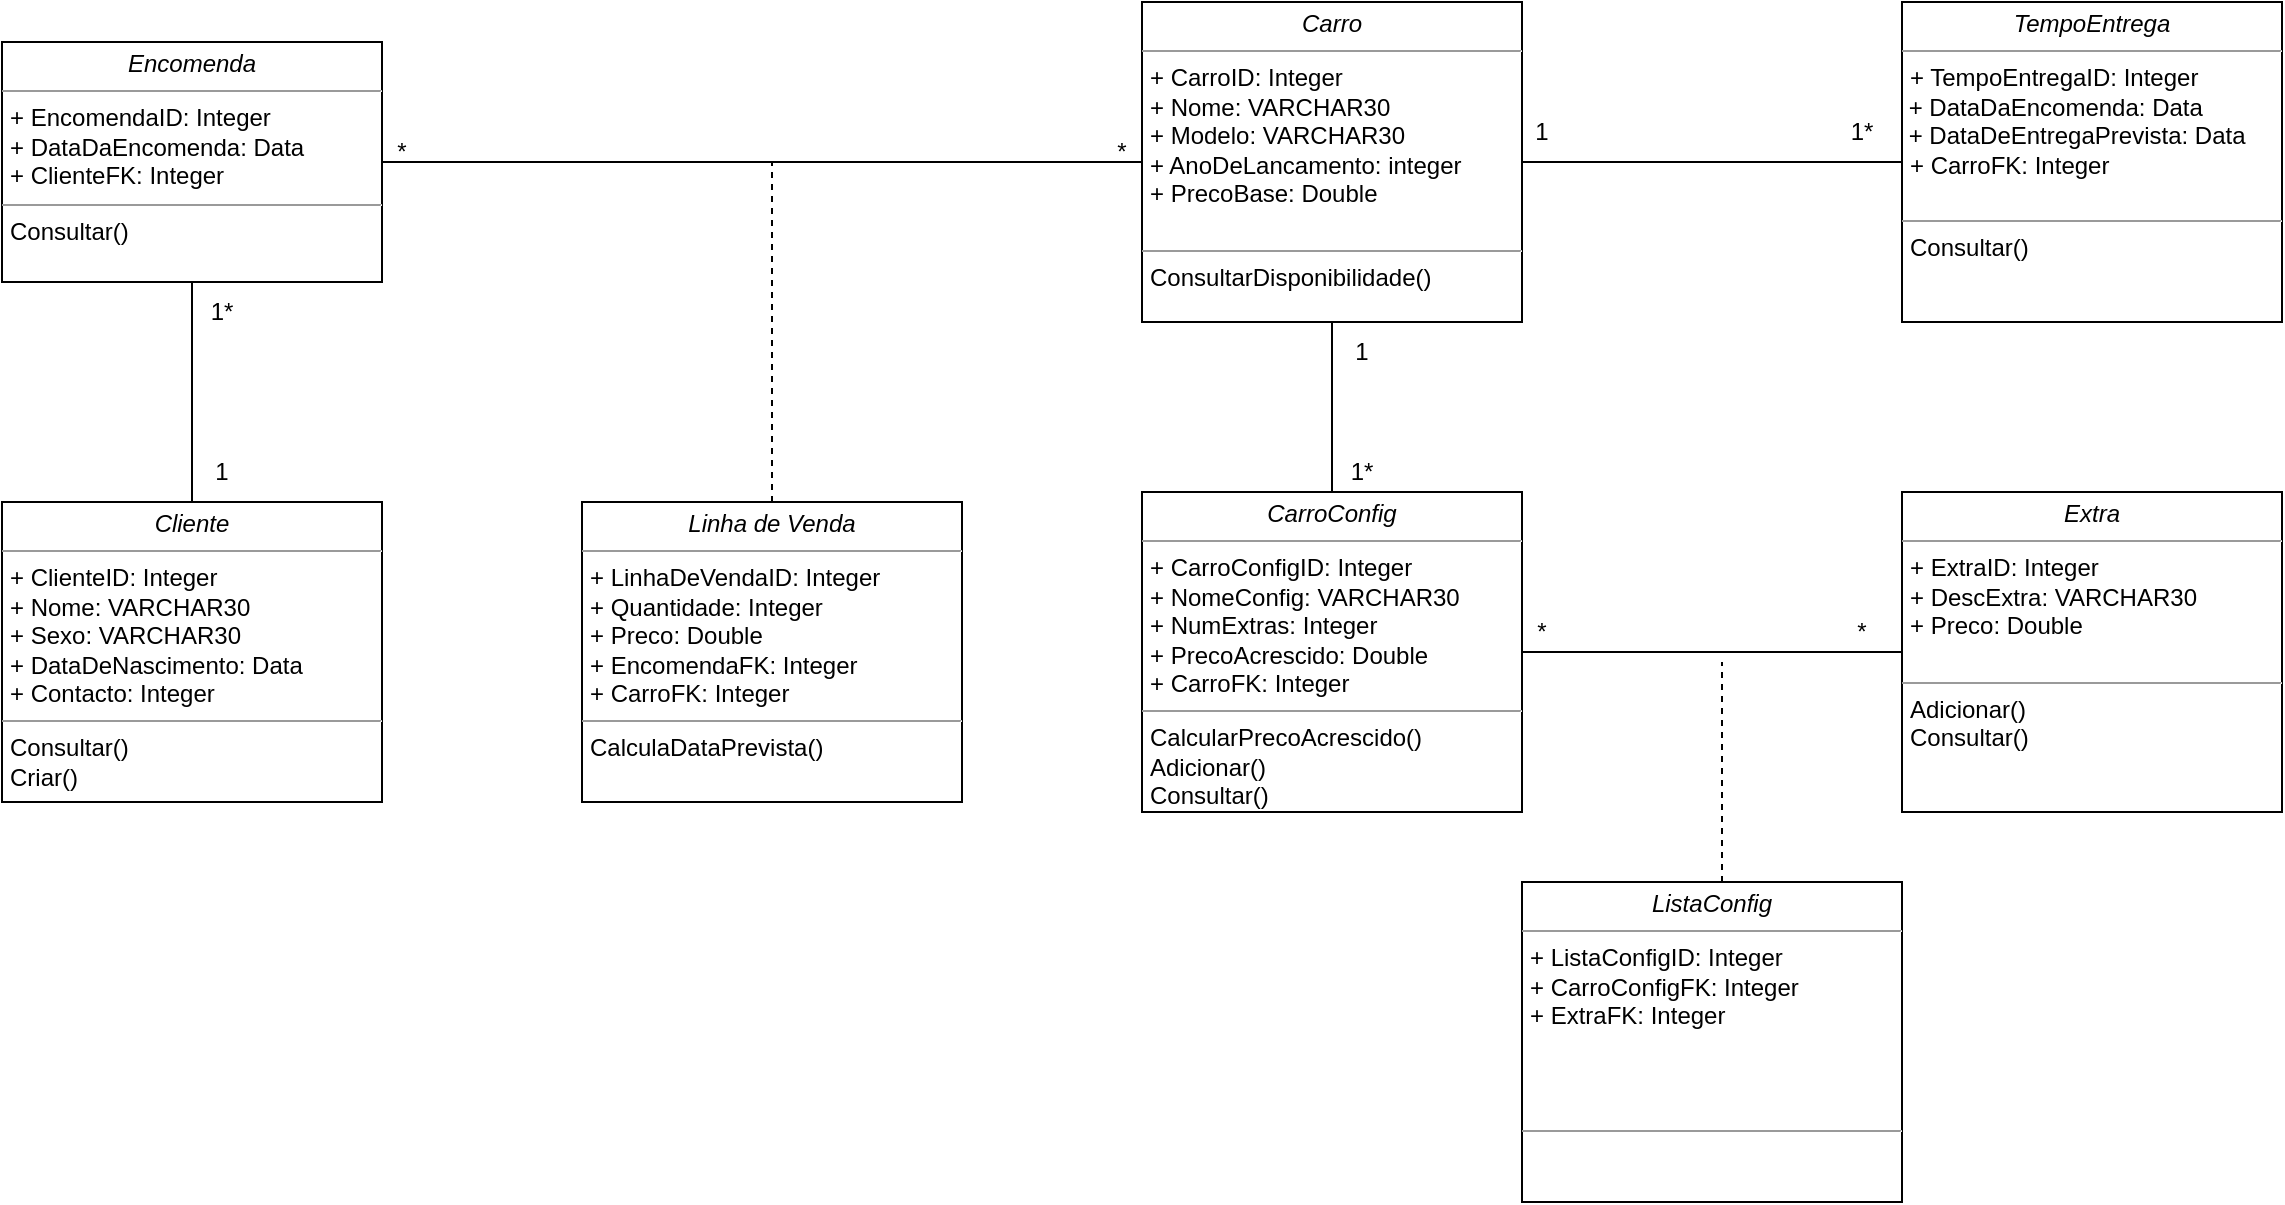 <mxfile version="20.5.3" type="device"><diagram name="Page-1" id="c4acf3e9-155e-7222-9cf6-157b1a14988f"><mxGraphModel dx="1662" dy="754" grid="1" gridSize="10" guides="1" tooltips="1" connect="1" arrows="1" fold="1" page="1" pageScale="1" pageWidth="850" pageHeight="1100" background="none" math="0" shadow="0"><root><mxCell id="0"/><mxCell id="1" parent="0"/><mxCell id="5d2195bd80daf111-18" value="&lt;p style=&quot;margin:0px;margin-top:4px;text-align:center;&quot;&gt;&lt;i&gt;Cliente&lt;/i&gt;&lt;/p&gt;&lt;hr size=&quot;1&quot;&gt;&lt;p style=&quot;margin:0px;margin-left:4px;&quot;&gt;+ ClienteID: Integer&lt;br&gt;+ Nome: VARCHAR30&lt;/p&gt;&lt;p style=&quot;margin:0px;margin-left:4px;&quot;&gt;+ Sexo: VARCHAR30&lt;br&gt;&lt;/p&gt;&lt;p style=&quot;margin:0px;margin-left:4px;&quot;&gt;+ DataDeNascimento: Data&lt;br&gt;&lt;/p&gt;&lt;p style=&quot;margin:0px;margin-left:4px;&quot;&gt;+ Contacto: Integer&lt;/p&gt;&lt;hr size=&quot;1&quot;&gt;&lt;p style=&quot;margin:0px;margin-left:4px;&quot;&gt;Consultar()&lt;/p&gt;&lt;p style=&quot;margin:0px;margin-left:4px;&quot;&gt;Criar()&lt;/p&gt;" style="verticalAlign=top;align=left;overflow=fill;fontSize=12;fontFamily=Helvetica;html=1;rounded=0;shadow=0;comic=0;labelBackgroundColor=none;strokeWidth=1" parent="1" vertex="1"><mxGeometry x="60" y="310" width="190" height="150" as="geometry"/></mxCell><mxCell id="5d2195bd80daf111-19" value="&lt;p style=&quot;margin:0px;margin-top:4px;text-align:center;&quot;&gt;&lt;i&gt;Encomenda&lt;/i&gt;&lt;/p&gt;&lt;hr size=&quot;1&quot;&gt;&lt;p style=&quot;margin:0px;margin-left:4px;&quot;&gt;+ EncomendaID: Integer&lt;br&gt;+ DataDaEncomenda: Data&lt;/p&gt;&lt;p style=&quot;margin:0px;margin-left:4px;&quot;&gt;+ ClienteFK: Integer&lt;/p&gt;&lt;hr size=&quot;1&quot;&gt;&lt;p style=&quot;margin: 0px 0px 0px 4px;&quot;&gt;Consultar()&lt;br&gt;&lt;/p&gt;&lt;p style=&quot;margin: 0px 0px 0px 4px;&quot;&gt;&lt;br&gt;&lt;/p&gt;" style="verticalAlign=top;align=left;overflow=fill;fontSize=12;fontFamily=Helvetica;html=1;rounded=0;shadow=0;comic=0;labelBackgroundColor=none;strokeWidth=1" parent="1" vertex="1"><mxGeometry x="60" y="80" width="190" height="120" as="geometry"/></mxCell><mxCell id="5d2195bd80daf111-20" value="&lt;p style=&quot;margin:0px;margin-top:4px;text-align:center;&quot;&gt;&lt;i&gt;Carro&lt;/i&gt;&lt;/p&gt;&lt;hr size=&quot;1&quot;&gt;&lt;p style=&quot;margin:0px;margin-left:4px;&quot;&gt;+ CarroID: Integer&lt;br&gt;+ Nome: VARCHAR30&lt;/p&gt;&lt;p style=&quot;margin:0px;margin-left:4px;&quot;&gt;+ Modelo: VARCHAR30&lt;br&gt;&lt;/p&gt;&lt;p style=&quot;margin:0px;margin-left:4px;&quot;&gt;+ AnoDeLancamento: integer&lt;br&gt;&lt;/p&gt;&lt;p style=&quot;margin:0px;margin-left:4px;&quot;&gt;+ PrecoBase: Double&lt;/p&gt;&lt;p style=&quot;margin:0px;margin-left:4px;&quot;&gt;&lt;br&gt;&lt;/p&gt;&lt;hr size=&quot;1&quot;&gt;&lt;p style=&quot;margin: 0px 0px 0px 4px;&quot;&gt;ConsultarDisponibilidade()&lt;br&gt;&lt;/p&gt;&lt;p style=&quot;margin: 0px 0px 0px 4px;&quot;&gt;&lt;br&gt;&lt;/p&gt;" style="verticalAlign=top;align=left;overflow=fill;fontSize=12;fontFamily=Helvetica;html=1;rounded=0;shadow=0;comic=0;labelBackgroundColor=none;strokeWidth=1" parent="1" vertex="1"><mxGeometry x="630" y="60" width="190" height="160" as="geometry"/></mxCell><mxCell id="k1xrpZCvHDwpzynPK0Qn-1" value="&lt;p style=&quot;margin:0px;margin-top:4px;text-align:center;&quot;&gt;&lt;i&gt;Linha de Venda&lt;/i&gt;&lt;/p&gt;&lt;hr size=&quot;1&quot;&gt;&lt;p style=&quot;margin:0px;margin-left:4px;&quot;&gt;+ LinhaDeVendaID: Integer&lt;/p&gt;&lt;p style=&quot;margin:0px;margin-left:4px;&quot;&gt;+ Quantidade: Integer&lt;br&gt;+ Preco: Double&lt;/p&gt;&lt;p style=&quot;margin:0px;margin-left:4px;&quot;&gt;+ EncomendaFK: Integer&lt;br&gt;&lt;/p&gt;&lt;p style=&quot;margin:0px;margin-left:4px;&quot;&gt;+ CarroFK: Integer&lt;/p&gt;&lt;hr size=&quot;1&quot;&gt;&lt;p style=&quot;margin:0px;margin-left:4px;&quot;&gt;&lt;span style=&quot;background-color: initial;&quot;&gt;CalculaDataPrevista()&lt;/span&gt;&lt;br&gt;&lt;/p&gt;" style="verticalAlign=top;align=left;overflow=fill;fontSize=12;fontFamily=Helvetica;html=1;rounded=0;shadow=0;comic=0;labelBackgroundColor=none;strokeWidth=1" parent="1" vertex="1"><mxGeometry x="350" y="310" width="190" height="150" as="geometry"/></mxCell><mxCell id="k1xrpZCvHDwpzynPK0Qn-3" value="" style="endArrow=none;html=1;rounded=0;entryX=0.5;entryY=1;entryDx=0;entryDy=0;exitX=0.5;exitY=0;exitDx=0;exitDy=0;" parent="1" source="5d2195bd80daf111-18" target="5d2195bd80daf111-19" edge="1"><mxGeometry width="50" height="50" relative="1" as="geometry"><mxPoint x="150" y="310" as="sourcePoint"/><mxPoint x="200" y="260" as="targetPoint"/></mxGeometry></mxCell><mxCell id="k1xrpZCvHDwpzynPK0Qn-4" value="1" style="text;html=1;strokeColor=none;fillColor=none;align=center;verticalAlign=middle;whiteSpace=wrap;rounded=0;" parent="1" vertex="1"><mxGeometry x="140" y="280" width="60" height="30" as="geometry"/></mxCell><mxCell id="k1xrpZCvHDwpzynPK0Qn-5" value="1*" style="text;html=1;strokeColor=none;fillColor=none;align=center;verticalAlign=middle;whiteSpace=wrap;rounded=0;" parent="1" vertex="1"><mxGeometry x="140" y="200" width="60" height="30" as="geometry"/></mxCell><mxCell id="k1xrpZCvHDwpzynPK0Qn-6" value="" style="endArrow=none;html=1;rounded=0;entryX=0;entryY=0.5;entryDx=0;entryDy=0;exitX=1;exitY=0.5;exitDx=0;exitDy=0;" parent="1" source="5d2195bd80daf111-19" target="5d2195bd80daf111-20" edge="1"><mxGeometry width="50" height="50" relative="1" as="geometry"><mxPoint x="310" y="160" as="sourcePoint"/><mxPoint x="300" y="110" as="targetPoint"/></mxGeometry></mxCell><mxCell id="k1xrpZCvHDwpzynPK0Qn-7" value="*" style="text;html=1;strokeColor=none;fillColor=none;align=center;verticalAlign=middle;whiteSpace=wrap;rounded=0;" parent="1" vertex="1"><mxGeometry x="230" y="120" width="60" height="30" as="geometry"/></mxCell><mxCell id="k1xrpZCvHDwpzynPK0Qn-10" value="*" style="text;html=1;strokeColor=none;fillColor=none;align=center;verticalAlign=middle;whiteSpace=wrap;rounded=0;" parent="1" vertex="1"><mxGeometry x="590" y="120" width="60" height="30" as="geometry"/></mxCell><mxCell id="k1xrpZCvHDwpzynPK0Qn-14" value="" style="endArrow=none;dashed=1;html=1;rounded=0;exitX=0.5;exitY=0;exitDx=0;exitDy=0;" parent="1" source="k1xrpZCvHDwpzynPK0Qn-1" edge="1"><mxGeometry width="50" height="50" relative="1" as="geometry"><mxPoint x="400" y="200" as="sourcePoint"/><mxPoint x="445" y="140" as="targetPoint"/></mxGeometry></mxCell><mxCell id="NivTHfe4lAbG_uUhw45M-1" value="&lt;p style=&quot;margin:0px;margin-top:4px;text-align:center;&quot;&gt;&lt;i&gt;TempoEntrega&lt;/i&gt;&lt;/p&gt;&lt;hr size=&quot;1&quot;&gt;&lt;p style=&quot;margin:0px;margin-left:4px;&quot;&gt;+ TempoEntregaID: Integer&lt;/p&gt;&amp;nbsp;+ DataDaEncomenda: Data&lt;br&gt;&amp;nbsp;+ DataDeEntregaPrevista: Data&lt;br&gt;&lt;p style=&quot;margin:0px;margin-left:4px;&quot;&gt;+ CarroFK: Integer&lt;/p&gt;&lt;p style=&quot;margin:0px;margin-left:4px;&quot;&gt;&lt;br&gt;&lt;/p&gt;&lt;hr size=&quot;1&quot;&gt;&lt;p style=&quot;margin: 0px 0px 0px 4px;&quot;&gt;Consultar()&lt;br&gt;&lt;/p&gt;&lt;p style=&quot;margin: 0px 0px 0px 4px;&quot;&gt;&lt;br&gt;&lt;/p&gt;&lt;p style=&quot;margin: 0px 0px 0px 4px;&quot;&gt;&lt;br&gt;&lt;/p&gt;" style="verticalAlign=top;align=left;overflow=fill;fontSize=12;fontFamily=Helvetica;html=1;rounded=0;shadow=0;comic=0;labelBackgroundColor=none;strokeWidth=1" parent="1" vertex="1"><mxGeometry x="1010" y="60" width="190" height="160" as="geometry"/></mxCell><mxCell id="NivTHfe4lAbG_uUhw45M-2" value="1" style="text;html=1;strokeColor=none;fillColor=none;align=center;verticalAlign=middle;whiteSpace=wrap;rounded=0;" parent="1" vertex="1"><mxGeometry x="800" y="110" width="60" height="30" as="geometry"/></mxCell><mxCell id="NivTHfe4lAbG_uUhw45M-3" value="" style="endArrow=none;html=1;rounded=0;entryX=0;entryY=0.5;entryDx=0;entryDy=0;exitX=1;exitY=0.5;exitDx=0;exitDy=0;" parent="1" source="5d2195bd80daf111-20" target="NivTHfe4lAbG_uUhw45M-1" edge="1"><mxGeometry width="50" height="50" relative="1" as="geometry"><mxPoint x="840" y="134.5" as="sourcePoint"/><mxPoint x="1220" y="134.5" as="targetPoint"/></mxGeometry></mxCell><mxCell id="NivTHfe4lAbG_uUhw45M-4" value="1*" style="text;html=1;strokeColor=none;fillColor=none;align=center;verticalAlign=middle;whiteSpace=wrap;rounded=0;" parent="1" vertex="1"><mxGeometry x="960" y="110" width="60" height="30" as="geometry"/></mxCell><mxCell id="-wjA5IwGxVKjMoNGo3F_-1" value="&lt;p style=&quot;margin:0px;margin-top:4px;text-align:center;&quot;&gt;&lt;i&gt;CarroConfig&lt;/i&gt;&lt;/p&gt;&lt;hr size=&quot;1&quot;&gt;&lt;p style=&quot;margin:0px;margin-left:4px;&quot;&gt;+ CarroConfigID: Integer&lt;/p&gt;&lt;p style=&quot;margin:0px;margin-left:4px;&quot;&gt;+ NomeConfig: VARCHAR30&lt;br&gt;+ NumExtras: Integer&lt;/p&gt;&lt;p style=&quot;margin:0px;margin-left:4px;&quot;&gt;+ PrecoAcrescido: Double&lt;/p&gt;&lt;p style=&quot;margin:0px;margin-left:4px;&quot;&gt;+ CarroFK: Integer&lt;/p&gt;&lt;hr size=&quot;1&quot;&gt;&lt;p style=&quot;margin: 0px 0px 0px 4px;&quot;&gt;CalcularPrecoAcrescido()&lt;/p&gt;&lt;p style=&quot;margin: 0px 0px 0px 4px;&quot;&gt;Adicionar()&lt;/p&gt;&lt;p style=&quot;margin: 0px 0px 0px 4px;&quot;&gt;Consultar()&lt;/p&gt;&lt;p style=&quot;margin: 0px 0px 0px 4px;&quot;&gt;&lt;br&gt;&lt;/p&gt;" style="verticalAlign=top;align=left;overflow=fill;fontSize=12;fontFamily=Helvetica;html=1;rounded=0;shadow=0;comic=0;labelBackgroundColor=none;strokeWidth=1" vertex="1" parent="1"><mxGeometry x="630" y="305" width="190" height="160" as="geometry"/></mxCell><mxCell id="-wjA5IwGxVKjMoNGo3F_-2" value="1" style="text;html=1;strokeColor=none;fillColor=none;align=center;verticalAlign=middle;whiteSpace=wrap;rounded=0;" vertex="1" parent="1"><mxGeometry x="710" y="220" width="60" height="30" as="geometry"/></mxCell><mxCell id="-wjA5IwGxVKjMoNGo3F_-3" value="" style="endArrow=none;html=1;rounded=0;entryX=0.5;entryY=0;entryDx=0;entryDy=0;exitX=0.5;exitY=1;exitDx=0;exitDy=0;" edge="1" parent="1" source="5d2195bd80daf111-20" target="-wjA5IwGxVKjMoNGo3F_-1"><mxGeometry width="50" height="50" relative="1" as="geometry"><mxPoint x="780" y="294.5" as="sourcePoint"/><mxPoint x="970" y="294.5" as="targetPoint"/></mxGeometry></mxCell><mxCell id="-wjA5IwGxVKjMoNGo3F_-4" value="1*" style="text;html=1;strokeColor=none;fillColor=none;align=center;verticalAlign=middle;whiteSpace=wrap;rounded=0;" vertex="1" parent="1"><mxGeometry x="710" y="280" width="60" height="30" as="geometry"/></mxCell><mxCell id="-wjA5IwGxVKjMoNGo3F_-5" value="&lt;p style=&quot;margin:0px;margin-top:4px;text-align:center;&quot;&gt;&lt;i&gt;ListaConfig&lt;/i&gt;&lt;/p&gt;&lt;hr size=&quot;1&quot;&gt;&lt;p style=&quot;margin:0px;margin-left:4px;&quot;&gt;+ ListaConfigID: Integer&lt;br&gt;&lt;/p&gt;&lt;p style=&quot;margin:0px;margin-left:4px;&quot;&gt;+ CarroConfigFK: Integer&lt;br&gt;&lt;/p&gt;&lt;p style=&quot;margin:0px;margin-left:4px;&quot;&gt;+ ExtraFK: Integer&lt;br&gt;&lt;/p&gt;&lt;p style=&quot;margin:0px;margin-left:4px;&quot;&gt;&lt;br&gt;&lt;/p&gt;&lt;p style=&quot;margin:0px;margin-left:4px;&quot;&gt;&lt;br&gt;&lt;/p&gt;&lt;p style=&quot;margin:0px;margin-left:4px;&quot;&gt;&lt;br&gt;&lt;/p&gt;&lt;hr size=&quot;1&quot;&gt;&lt;p style=&quot;margin: 0px 0px 0px 4px;&quot;&gt;&lt;br&gt;&lt;/p&gt;&lt;p style=&quot;margin: 0px 0px 0px 4px;&quot;&gt;&lt;br&gt;&lt;/p&gt;" style="verticalAlign=top;align=left;overflow=fill;fontSize=12;fontFamily=Helvetica;html=1;rounded=0;shadow=0;comic=0;labelBackgroundColor=none;strokeWidth=1" vertex="1" parent="1"><mxGeometry x="820" y="500" width="190" height="160" as="geometry"/></mxCell><mxCell id="-wjA5IwGxVKjMoNGo3F_-6" value="&lt;p style=&quot;margin:0px;margin-top:4px;text-align:center;&quot;&gt;&lt;i&gt;Extra&lt;/i&gt;&lt;/p&gt;&lt;hr size=&quot;1&quot;&gt;&lt;p style=&quot;margin:0px;margin-left:4px;&quot;&gt;+ ExtraID: Integer&lt;br&gt;+ DescExtra: VARCHAR30&lt;/p&gt;&lt;p style=&quot;margin:0px;margin-left:4px;&quot;&gt;+ Preco: Double&lt;/p&gt;&lt;p style=&quot;margin:0px;margin-left:4px;&quot;&gt;&lt;br&gt;&lt;/p&gt;&lt;hr size=&quot;1&quot;&gt;&lt;p style=&quot;margin: 0px 0px 0px 4px;&quot;&gt;Adicionar()&lt;/p&gt;&lt;p style=&quot;margin: 0px 0px 0px 4px;&quot;&gt;Consultar()&lt;/p&gt;&lt;p style=&quot;margin: 0px 0px 0px 4px;&quot;&gt;&lt;br&gt;&lt;/p&gt;" style="verticalAlign=top;align=left;overflow=fill;fontSize=12;fontFamily=Helvetica;html=1;rounded=0;shadow=0;comic=0;labelBackgroundColor=none;strokeWidth=1" vertex="1" parent="1"><mxGeometry x="1010" y="305" width="190" height="160" as="geometry"/></mxCell><mxCell id="-wjA5IwGxVKjMoNGo3F_-7" value="*" style="text;html=1;strokeColor=none;fillColor=none;align=center;verticalAlign=middle;whiteSpace=wrap;rounded=0;" vertex="1" parent="1"><mxGeometry x="800" y="360" width="60" height="30" as="geometry"/></mxCell><mxCell id="-wjA5IwGxVKjMoNGo3F_-11" value="" style="endArrow=none;dashed=1;html=1;rounded=0;" edge="1" parent="1"><mxGeometry width="50" height="50" relative="1" as="geometry"><mxPoint x="920" y="500" as="sourcePoint"/><mxPoint x="920" y="390" as="targetPoint"/></mxGeometry></mxCell><mxCell id="-wjA5IwGxVKjMoNGo3F_-12" value="" style="endArrow=none;html=1;rounded=0;exitX=1;exitY=0.5;exitDx=0;exitDy=0;entryX=0;entryY=0.5;entryDx=0;entryDy=0;" edge="1" parent="1" source="-wjA5IwGxVKjMoNGo3F_-1" target="-wjA5IwGxVKjMoNGo3F_-6"><mxGeometry width="50" height="50" relative="1" as="geometry"><mxPoint x="880" y="460" as="sourcePoint"/><mxPoint x="1000" y="385" as="targetPoint"/></mxGeometry></mxCell><mxCell id="-wjA5IwGxVKjMoNGo3F_-13" value="*" style="text;html=1;strokeColor=none;fillColor=none;align=center;verticalAlign=middle;whiteSpace=wrap;rounded=0;" vertex="1" parent="1"><mxGeometry x="960" y="360" width="60" height="30" as="geometry"/></mxCell></root></mxGraphModel></diagram></mxfile>